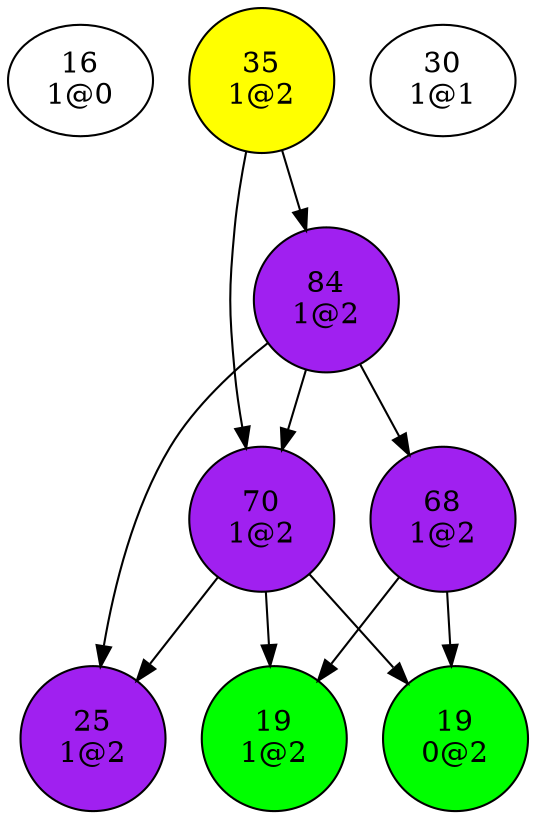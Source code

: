 digraph {
"16
1@0";
"19
0@2";
"19
1@2";
"25
1@2";
"30
1@1";
"35
1@2"->"70
1@2";
"35
1@2"->"84
1@2";
"68
1@2"->"19
0@2";
"68
1@2"->"19
1@2";
"70
1@2"->"19
0@2";
"70
1@2"->"19
1@2";
"70
1@2"->"25
1@2";
"84
1@2"->"25
1@2";
"84
1@2"->"68
1@2";
"84
1@2"->"70
1@2";
"19
0@2"[shape=circle, style=filled, fillcolor=green];
"19
1@2"[shape=circle, style=filled, fillcolor=green];
"25
1@2"[shape=circle, style=filled, fillcolor=purple];
"35
1@2"[shape=circle, style=filled, fillcolor=yellow];
"68
1@2"[shape=circle, style=filled, fillcolor=purple];
"70
1@2"[shape=circle, style=filled, fillcolor=purple];
"84
1@2"[shape=circle, style=filled, fillcolor=purple];
}
